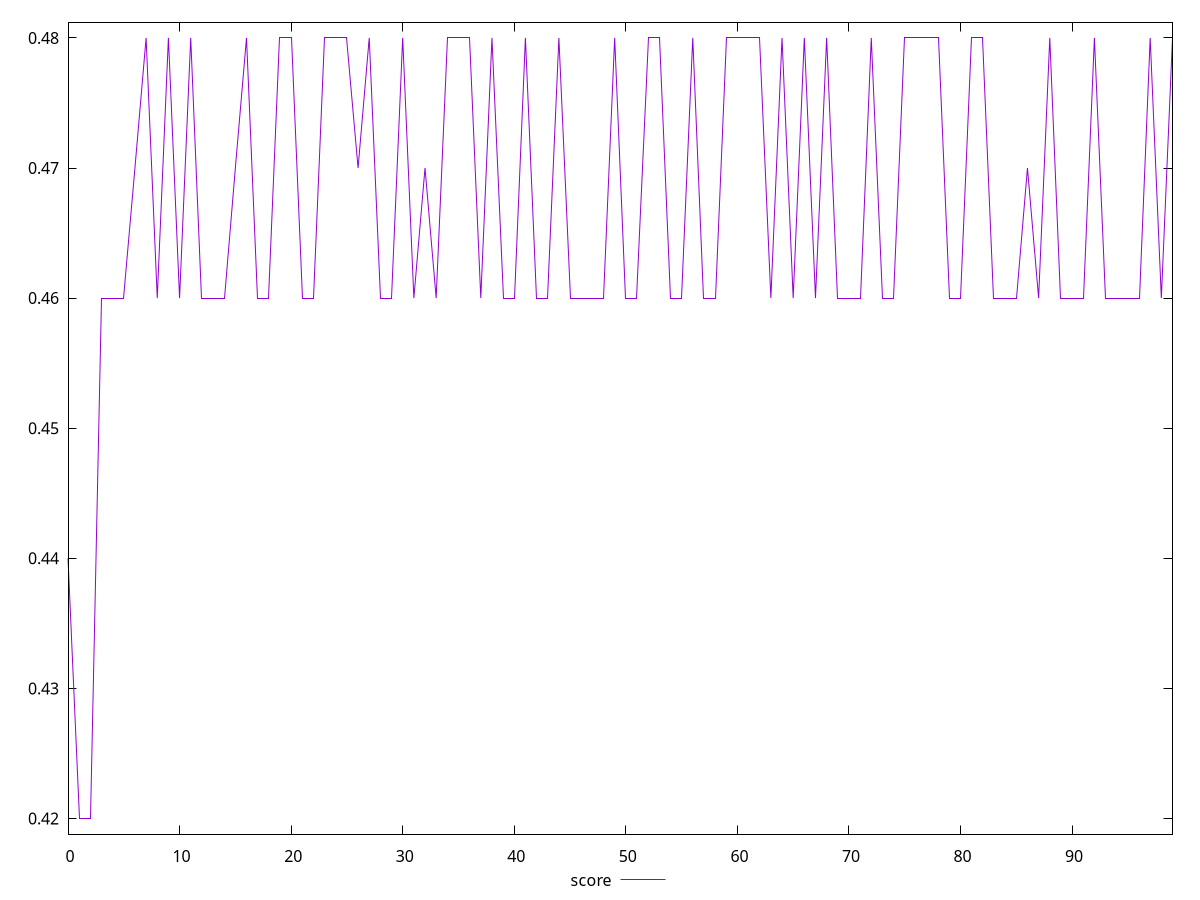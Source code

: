 reset

$score <<EOF
0 0.44
1 0.42
2 0.42
3 0.46
4 0.46
5 0.46
6 0.47
7 0.48
8 0.46
9 0.48
10 0.46
11 0.48
12 0.46
13 0.46
14 0.46
15 0.47
16 0.48
17 0.46
18 0.46
19 0.48
20 0.48
21 0.46
22 0.46
23 0.48
24 0.48
25 0.48
26 0.47
27 0.48
28 0.46
29 0.46
30 0.48
31 0.46
32 0.47
33 0.46
34 0.48
35 0.48
36 0.48
37 0.46
38 0.48
39 0.46
40 0.46
41 0.48
42 0.46
43 0.46
44 0.48
45 0.46
46 0.46
47 0.46
48 0.46
49 0.48
50 0.46
51 0.46
52 0.48
53 0.48
54 0.46
55 0.46
56 0.48
57 0.46
58 0.46
59 0.48
60 0.48
61 0.48
62 0.48
63 0.46
64 0.48
65 0.46
66 0.48
67 0.46
68 0.48
69 0.46
70 0.46
71 0.46
72 0.48
73 0.46
74 0.46
75 0.48
76 0.48
77 0.48
78 0.48
79 0.46
80 0.46
81 0.48
82 0.48
83 0.46
84 0.46
85 0.46
86 0.47
87 0.46
88 0.48
89 0.46
91 0.46
92 0.48
93 0.46
94 0.46
95 0.46
96 0.46
97 0.48
98 0.46
99 0.48
EOF

set key outside below
set xrange [0:99]
set yrange [0.4188:0.48119999999999996]
set trange [0.4188:0.48119999999999996]
set terminal svg size 640, 500 enhanced background rgb 'white'
set output "report/report_00029_2021-02-24T13-36-40.390Z/uses-rel-preload/samples/card/score/values.svg"

plot $score title "score" with line

reset
